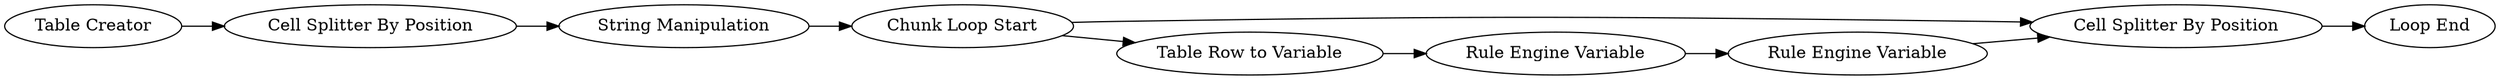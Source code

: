 digraph {
	1 [label="Table Creator"]
	3 [label="Cell Splitter By Position"]
	4 [label="Cell Splitter By Position"]
	5 [label="Table Row to Variable"]
	7 [label="Chunk Loop Start"]
	8 [label="Rule Engine Variable"]
	9 [label="Rule Engine Variable"]
	10 [label="String Manipulation"]
	11 [label="Loop End"]
	1 -> 3
	3 -> 10
	4 -> 11
	5 -> 8
	7 -> 5
	7 -> 4
	8 -> 9
	9 -> 4
	10 -> 7
	rankdir=LR
}
